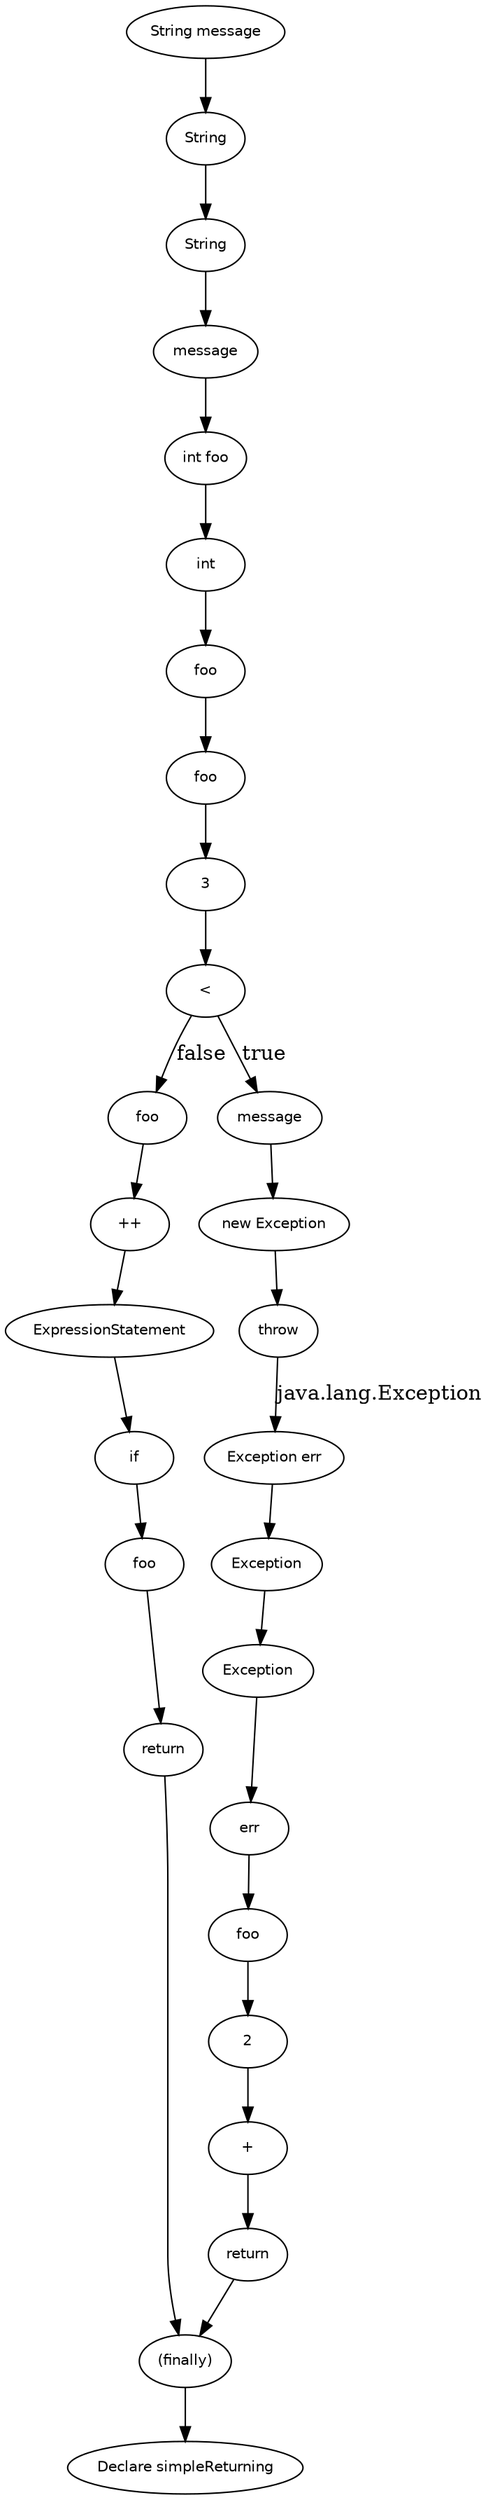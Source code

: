 digraph simpleReturning {
  35 [
    label = foo,
    fontname = Helvetica,
    fontsize = 10
  ];
  34 [
    label = return,
    fontname = Helvetica,
    fontsize = 10
  ];
  33 [
    label = foo,
    fontname = Helvetica,
    fontsize = 10
  ];
  32 [
    label = "++",
    fontname = Helvetica,
    fontsize = 10
  ];
  31 [
    label = ExpressionStatement,
    fontname = Helvetica,
    fontsize = 10
  ];
  30 [
    label = message,
    fontname = Helvetica,
    fontsize = 10
  ];
  19 [
    label = 2,
    fontname = Helvetica,
    fontsize = 10
  ];
  18 [
    label = foo,
    fontname = Helvetica,
    fontsize = 10
  ];
  17 [
    label = "+",
    fontname = Helvetica,
    fontsize = 10
  ];
  16 [
    label = return,
    fontname = Helvetica,
    fontsize = 10
  ];
  14 [
    label = err,
    fontname = Helvetica,
    fontsize = 10
  ];
  13 [
    label = Exception,
    fontname = Helvetica,
    fontsize = 10
  ];
  12 [
    label = Exception,
    fontname = Helvetica,
    fontsize = 10
  ];
  11 [
    label = "Exception err",
    fontname = Helvetica,
    fontsize = 10
  ];
  8 [
    label = foo,
    fontname = Helvetica,
    fontsize = 10
  ];
  7 [
    label = int,
    fontname = Helvetica,
    fontsize = 10
  ];
  6 [
    label = "int foo",
    fontname = Helvetica,
    fontsize = 10
  ];
  27 [
    label = "new Exception",
    fontname = Helvetica,
    fontsize = 10
  ];
  5 [
    label = message,
    fontname = Helvetica,
    fontsize = 10
  ];
  26 [
    label = throw,
    fontname = Helvetica,
    fontsize = 10
  ];
  4 [
    label = String,
    fontname = Helvetica,
    fontsize = 10
  ];
  3 [
    label = String,
    fontname = Helvetica,
    fontsize = 10
  ];
  24 [
    label = 3,
    fontname = Helvetica,
    fontsize = 10
  ];
  2 [
    label = "String message",
    fontname = Helvetica,
    fontsize = 10
  ];
  23 [
    label = foo,
    fontname = Helvetica,
    fontsize = 10
  ];
  1 [
    label = "(finally)",
    fontname = Helvetica,
    fontsize = 10
  ];
  22 [
    label = "<",
    fontname = Helvetica,
    fontsize = 10
  ];
  21 [
    label = if,
    fontname = Helvetica,
    fontsize = 10
  ];
  0 [
    label = "Declare simpleReturning",
    fontname = Helvetica,
    fontsize = 10
  ];
  32 -> 31 [
    label = ""
  ];
  13 -> 12 [
    label = ""
  ];
  33 -> 32 [
    label = ""
  ];
  6 -> 7 [
    label = ""
  ];
  5 -> 6 [
    label = ""
  ];
  16 -> 1 [
    label = ""
  ];
  22 -> 30 [
    label = true
  ];
  3 -> 5 [
    label = ""
  ];
  17 -> 16 [
    label = ""
  ];
  19 -> 17 [
    label = ""
  ];
  34 -> 1 [
    label = ""
  ];
  4 -> 3 [
    label = ""
  ];
  35 -> 34 [
    label = ""
  ];
  23 -> 24 [
    label = ""
  ];
  8 -> 23 [
    label = ""
  ];
  7 -> 8 [
    label = ""
  ];
  27 -> 26 [
    label = ""
  ];
  11 -> 13 [
    label = ""
  ];
  1 -> 0 [
    label = ""
  ];
  22 -> 33 [
    label = false
  ];
  30 -> 27 [
    label = ""
  ];
  26 -> 11 [
    label = "java.lang.Exception"
  ];
  18 -> 19 [
    label = ""
  ];
  2 -> 4 [
    label = ""
  ];
  24 -> 22 [
    label = ""
  ];
  21 -> 35 [
    label = ""
  ];
  14 -> 18 [
    label = ""
  ];
  12 -> 14 [
    label = ""
  ];
  31 -> 21 [
    label = ""
  ];
}
